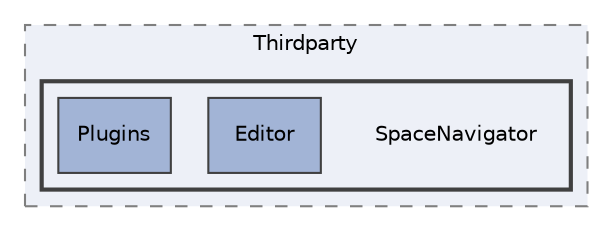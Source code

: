digraph "C:/Users/Guille/LatticeAssembly/Assets/Thirdparty/SpaceNavigator"
{
 // LATEX_PDF_SIZE
  edge [fontname="Helvetica",fontsize="10",labelfontname="Helvetica",labelfontsize="10"];
  node [fontname="Helvetica",fontsize="10",shape=record];
  compound=true
  subgraph clusterdir_b53d104748b4418309010f795378930e {
    graph [ bgcolor="#edf0f7", pencolor="grey50", style="filled,dashed,", label="Thirdparty", fontname="Helvetica", fontsize="10", URL="dir_b53d104748b4418309010f795378930e.html"]
  subgraph clusterdir_dbd43417ba2b7e3a3cff0cc3c3d37913 {
    graph [ bgcolor="#edf0f7", pencolor="grey25", style="filled,bold,", label="", fontname="Helvetica", fontsize="10", URL="dir_dbd43417ba2b7e3a3cff0cc3c3d37913.html"]
    dir_dbd43417ba2b7e3a3cff0cc3c3d37913 [shape=plaintext, label="SpaceNavigator"];
  dir_94040cac0403e3771ad89c2e85c9bb70 [shape=box, label="Editor", style="filled,", fillcolor="#a2b4d6", color="grey25", URL="dir_94040cac0403e3771ad89c2e85c9bb70.html"];
  dir_81d86cdbfd3fd9b11758d4019db89f09 [shape=box, label="Plugins", style="filled,", fillcolor="#a2b4d6", color="grey25", URL="dir_81d86cdbfd3fd9b11758d4019db89f09.html"];
  }
  }
}
